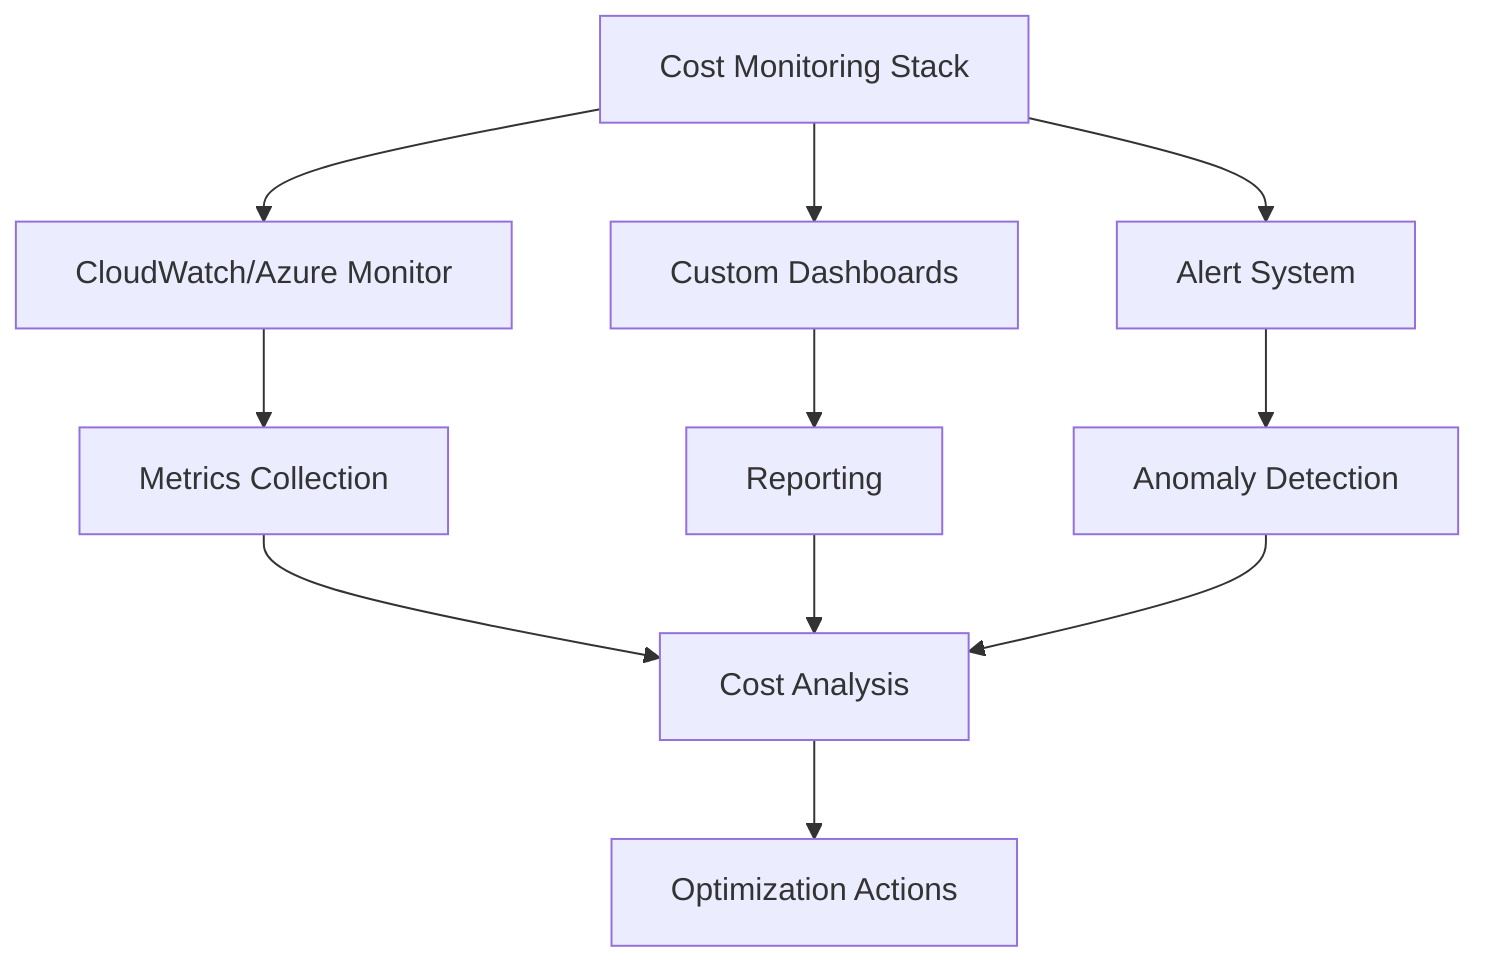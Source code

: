 graph TB
    A[Cost Monitoring Stack]:::kv-primary --> B[CloudWatch/Azure Monitor]:::kv-highlight
    A --> C[Custom Dashboards]:::kv-accent
    A --> D[Alert System]:::kv-accent

    B --> E[Metrics Collection]:::kv-highlight
    C --> F[Reporting]:::kv-muted
    D --> G[Anomaly Detection]:::kv-pattern

    E --> H[Cost Analysis]:::kv-primary
    F --> H
    G --> H

    H --> I[Optimization Actions]:::kv-highlight